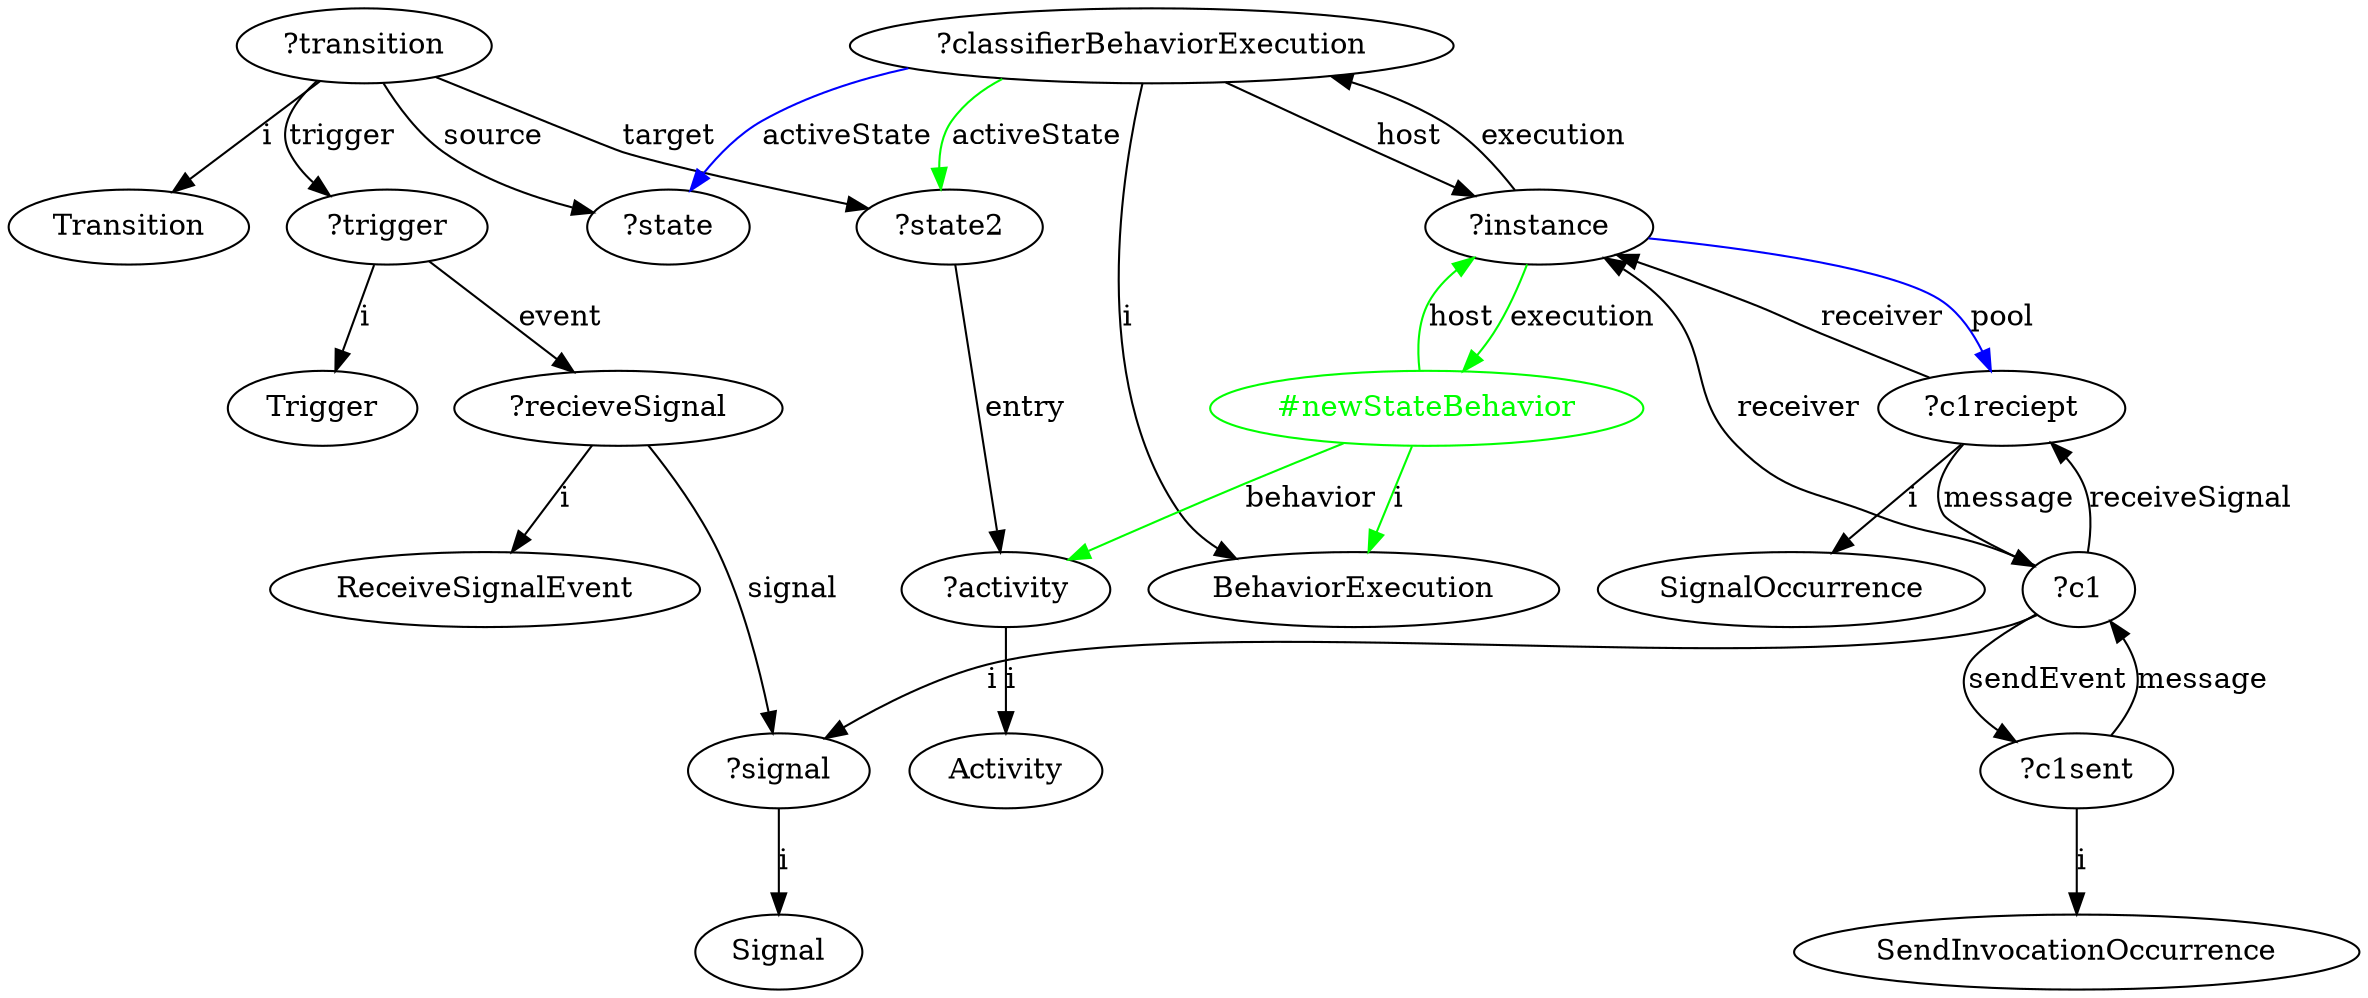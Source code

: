 digraph acceptEventAction_WithActivity_Main {
	"?signal" -> "Signal" [label="i"]
	"?recieveSignal" -> "?signal" [label="signal"]
	"?trigger" -> "?recieveSignal" [label="event"]
	"?recieveSignal" -> "ReceiveSignalEvent" [label="i"]
	"?trigger" -> "Trigger" [label="i"]
	"?transition" -> "Transition" [label="i"]
	"?transition" -> "?trigger" [label="trigger"]
	"?transition" -> "?state" [label="source"]
	"?transition" -> "?state2" [label="target"]
	"?classifierBehaviorExecution" -> "BehaviorExecution" [label="i"]
	"?classifierBehaviorExecution" -> "?instance" [label="host"]
	"?instance" -> "?classifierBehaviorExecution" [label="execution"]
	"?c1reciept" -> "?instance" [label="receiver"]
	"?c1reciept" -> "SignalOccurrence" [label="i"]
	"?c1" -> "?instance" [label="receiver"]
	"?c1sent" -> "?c1" [label="message"]
	"?c1" -> "?c1sent" [label="sendEvent"]
	"?c1sent" -> "SendInvocationOccurrence" [label="i"]
	"?c1" -> "?c1reciept" [label="receiveSignal"]
	"?c1" -> "?signal" [label="i"]
	"?classifierBehaviorExecution" -> "?state2" [label="activeState", color="green"]
	"?c1reciept" -> "?c1" [label="message"]
	"?activity" -> "Activity" [label="i"]
	"?state2" -> "?activity" [label="entry"]
	"#newStateBehavior" -> "?activity" [label="behavior", color="green"]
	"#newStateBehavior" [color="green", fontcolor="green"]
	"#newStateBehavior" -> "BehaviorExecution" [label="i", color="green"]
	"#newStateBehavior" [color="green", fontcolor="green"]
	"#newStateBehavior" -> "?instance" [label="host", color="green"]
	"#newStateBehavior" [color="green", fontcolor="green"]
	"?instance" -> "#newStateBehavior" [label="execution", color="green"]
	"#newStateBehavior" [color="green", fontcolor="green"]
	"?classifierBehaviorExecution" -> "?state" [label="activeState", color="blue"]
	"?instance" -> "?c1reciept" [label="pool", color="blue"]
}
